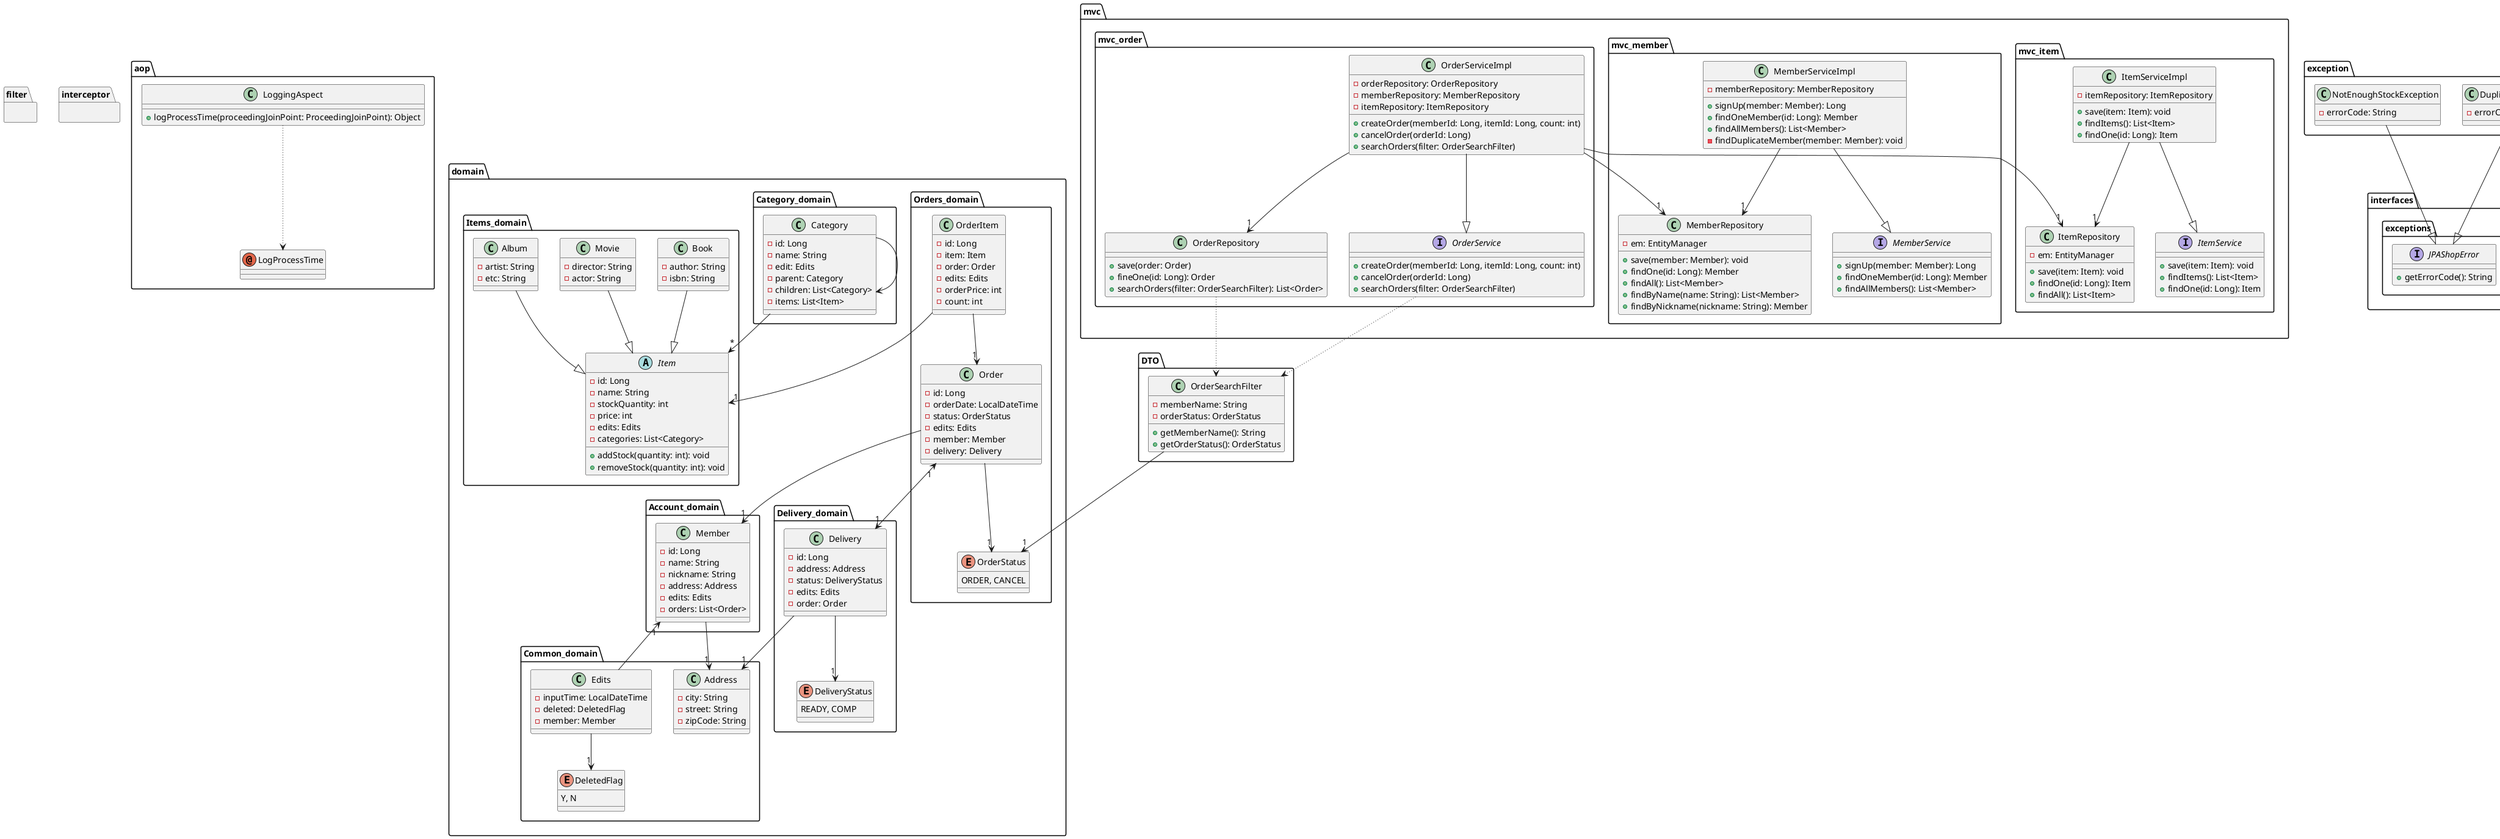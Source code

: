 @startuml
package aop {
    annotation LogProcessTime

    class LoggingAspect {
        + logProcessTime(proceedingJoinPoint: ProceedingJoinPoint): Object
    }
    LoggingAspect -[dotted]-> LogProcessTime
}
package filter {
}
package interceptor {
}

package DTO {
    class OrderSearchFilter {
        - memberName: String
        - orderStatus: OrderStatus
        + getMemberName(): String
        + getOrderStatus(): OrderStatus
    }
}

package domain {
    package Common_domain {
        class Address {
            - city: String
            - street: String
            - zipCode: String
        }

        class Edits {
            - inputTime: LocalDateTime
            - deleted: DeletedFlag
            - member: Member
        }
        Edits --> "1" DeletedFlag

        enum DeletedFlag {
            Y, N
        }
    }

    package Category_domain {
        class Category {
            - id: Long
            - name: String
            - edit: Edits
            - parent: Category
            - children: List<Category>
            - items: List<Item>
        }
        Category --> Category
    }

    package Account_domain {
        class Member {
            - id: Long
            - name: String
            - nickname: String
            - address: Address
            - edits: Edits
            - orders: List<Order>
        }
        Member --> "1" Address
        Edits --> "1" Member
    }

    package Orders_domain {
        class Order {
            - id: Long
            - orderDate: LocalDateTime
            - status: OrderStatus
            - edits: Edits
            - member: Member
            - delivery: Delivery
        }
        Order --> "1" Member
        Order --> "1" OrderStatus
        OrderSearchFilter --> "1" OrderStatus

        enum OrderStatus {
            ORDER, CANCEL
        }

        class OrderItem {
            - id: Long
            - item: Item
            - order: Order
            - edits: Edits
            - orderPrice: int
            - count: int
        }
        OrderItem --> "1" Order
    }

    package Delivery_domain {
        class Delivery {
            - id: Long
            - address: Address
            - status: DeliveryStatus
            - edits: Edits
            - order: Order
        }
        Order "1" <--> "1" Delivery
        Delivery --> "1" DeliveryStatus
        Delivery --> "1" Address

        enum DeliveryStatus {
            READY, COMP
        }
    }

    package Items_domain {
        abstract class Item {
            - id: Long
            - name: String
            - stockQuantity: int
            - price: int
            - edits: Edits
            - categories: List<Category>

            + addStock(quantity: int): void
            + removeStock(quantity: int): void
        }
        OrderItem --> "1" Item
        Category --> "*" Item

        class Album {
            - artist: String
            - etc: String
        }
        Album --|> Item

        class Book {
            - author: String
            - isbn: String
        }
        Book --|> Item

        class Movie {
            - director: String
            - actor: String
        }
        Movie --|> Item
    }
}

package exception {
    class DuplicateRowException {
        - errorCode: String
    }
    class NotEnoughStockException {
        - errorCode: String
    }
}


package mvc {
    package mvc_member {
        class MemberRepository {
            - em: EntityManager
            + save(member: Member): void
            + findOne(id: Long): Member
            + findAll(): List<Member>
            + findByName(name: String): List<Member>
            + findByNickname(nickname: String): Member
        }

        interface MemberService {
            + signUp(member: Member): Long
            + findOneMember(id: Long): Member
            + findAllMembers(): List<Member>
        }

        class MemberServiceImpl {
            - memberRepository: MemberRepository
            + signUp(member: Member): Long
            + findOneMember(id: Long): Member
            + findAllMembers(): List<Member>
            - findDuplicateMember(member: Member): void
        }
        MemberServiceImpl --|> MemberService
        MemberServiceImpl --> "1" MemberRepository
    }

    package mvc_item {
        class ItemRepository {
            - em: EntityManager
            + save(item: Item): void
            + findOne(id: Long): Item
            + findAll(): List<Item>
        }

        interface ItemService {
            + save(item: Item): void
            + findItems(): List<Item>
            + findOne(id: Long): Item
        }

        class ItemServiceImpl {
            - itemRepository: ItemRepository
            + save(item: Item): void
            + findItems(): List<Item>
            + findOne(id: Long): Item
        }
        ItemServiceImpl --|>ItemService
        ItemServiceImpl --> "1" ItemRepository
    }

    package mvc_order {
        class OrderRepository {
            + save(order: Order)
            + fineOne(id: Long): Order
            + searchOrders(filter: OrderSearchFilter): List<Order>
        }
        OrderRepository -[dotted]-> OrderSearchFilter

        interface OrderService {
            + createOrder(memberId: Long, itemId: Long, count: int)
            + cancelOrder(orderId: Long)
            + searchOrders(filter: OrderSearchFilter)
        }
        OrderService -[dotted]-> OrderSearchFilter

        class OrderServiceImpl {
            - orderRepository: OrderRepository
            - memberRepository: MemberRepository
            - itemRepository: ItemRepository
            + createOrder(memberId: Long, itemId: Long, count: int)
            + cancelOrder(orderId: Long)
            + searchOrders(filter: OrderSearchFilter)
        }
        OrderServiceImpl --|> OrderService
        OrderServiceImpl --> "1" OrderRepository
        OrderServiceImpl --> "1" MemberRepository
        OrderServiceImpl --> "1" ItemRepository
    }
}

package interfaces {
    package exceptions {
        interface JPAShopError {
            + getErrorCode(): String
        }
        DuplicateRowException --|> JPAShopError
        NotEnoughStockException --|> JPAShopError
    }
}

@enduml
